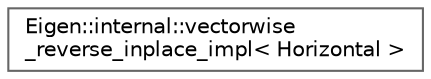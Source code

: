 digraph "类继承关系图"
{
 // LATEX_PDF_SIZE
  bgcolor="transparent";
  edge [fontname=Helvetica,fontsize=10,labelfontname=Helvetica,labelfontsize=10];
  node [fontname=Helvetica,fontsize=10,shape=box,height=0.2,width=0.4];
  rankdir="LR";
  Node0 [id="Node000000",label="Eigen::internal::vectorwise\l_reverse_inplace_impl\< Horizontal \>",height=0.2,width=0.4,color="grey40", fillcolor="white", style="filled",URL="$struct_eigen_1_1internal_1_1vectorwise__reverse__inplace__impl_3_01_horizontal_01_4.html",tooltip=" "];
}
